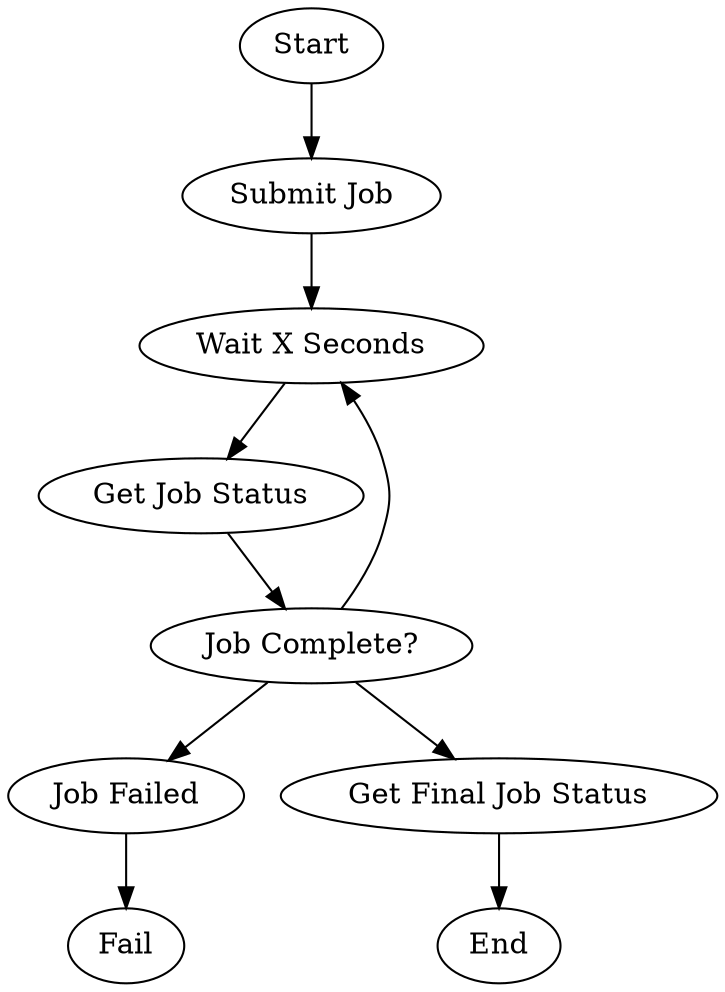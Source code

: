 digraph graph_name {
     "Start" -> "Submit Job" ;
     "Submit Job" -> "Wait X Seconds" ;
     "Wait X Seconds" -> "Get Job Status" ;
     "Get Job Status" -> "Job Complete?" ;
     "Job Complete?" -> "Job Failed" ;
     "Job Failed" -> "Fail" ;
     "Job Complete?" -> "Get Final Job Status" ;
     "Get Final Job Status" -> "End" ;
     "Job Complete?" -> "Wait X Seconds" ;
}

